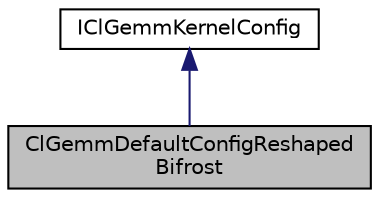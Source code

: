 digraph "ClGemmDefaultConfigReshapedBifrost"
{
 // LATEX_PDF_SIZE
  edge [fontname="Helvetica",fontsize="10",labelfontname="Helvetica",labelfontsize="10"];
  node [fontname="Helvetica",fontsize="10",shape=record];
  Node1 [label="ClGemmDefaultConfigReshaped\lBifrost",height=0.2,width=0.4,color="black", fillcolor="grey75", style="filled", fontcolor="black",tooltip="Bifrost based OpenCL GEMMReshaped configuration."];
  Node2 -> Node1 [dir="back",color="midnightblue",fontsize="10",style="solid",fontname="Helvetica"];
  Node2 [label="IClGemmKernelConfig",height=0.2,width=0.4,color="black", fillcolor="white", style="filled",URL="$classarm__compute_1_1opencl_1_1kernels_1_1gemm_1_1_i_cl_gemm_kernel_config.xhtml",tooltip="Basic interface for the GEMM kernel configuration."];
}

